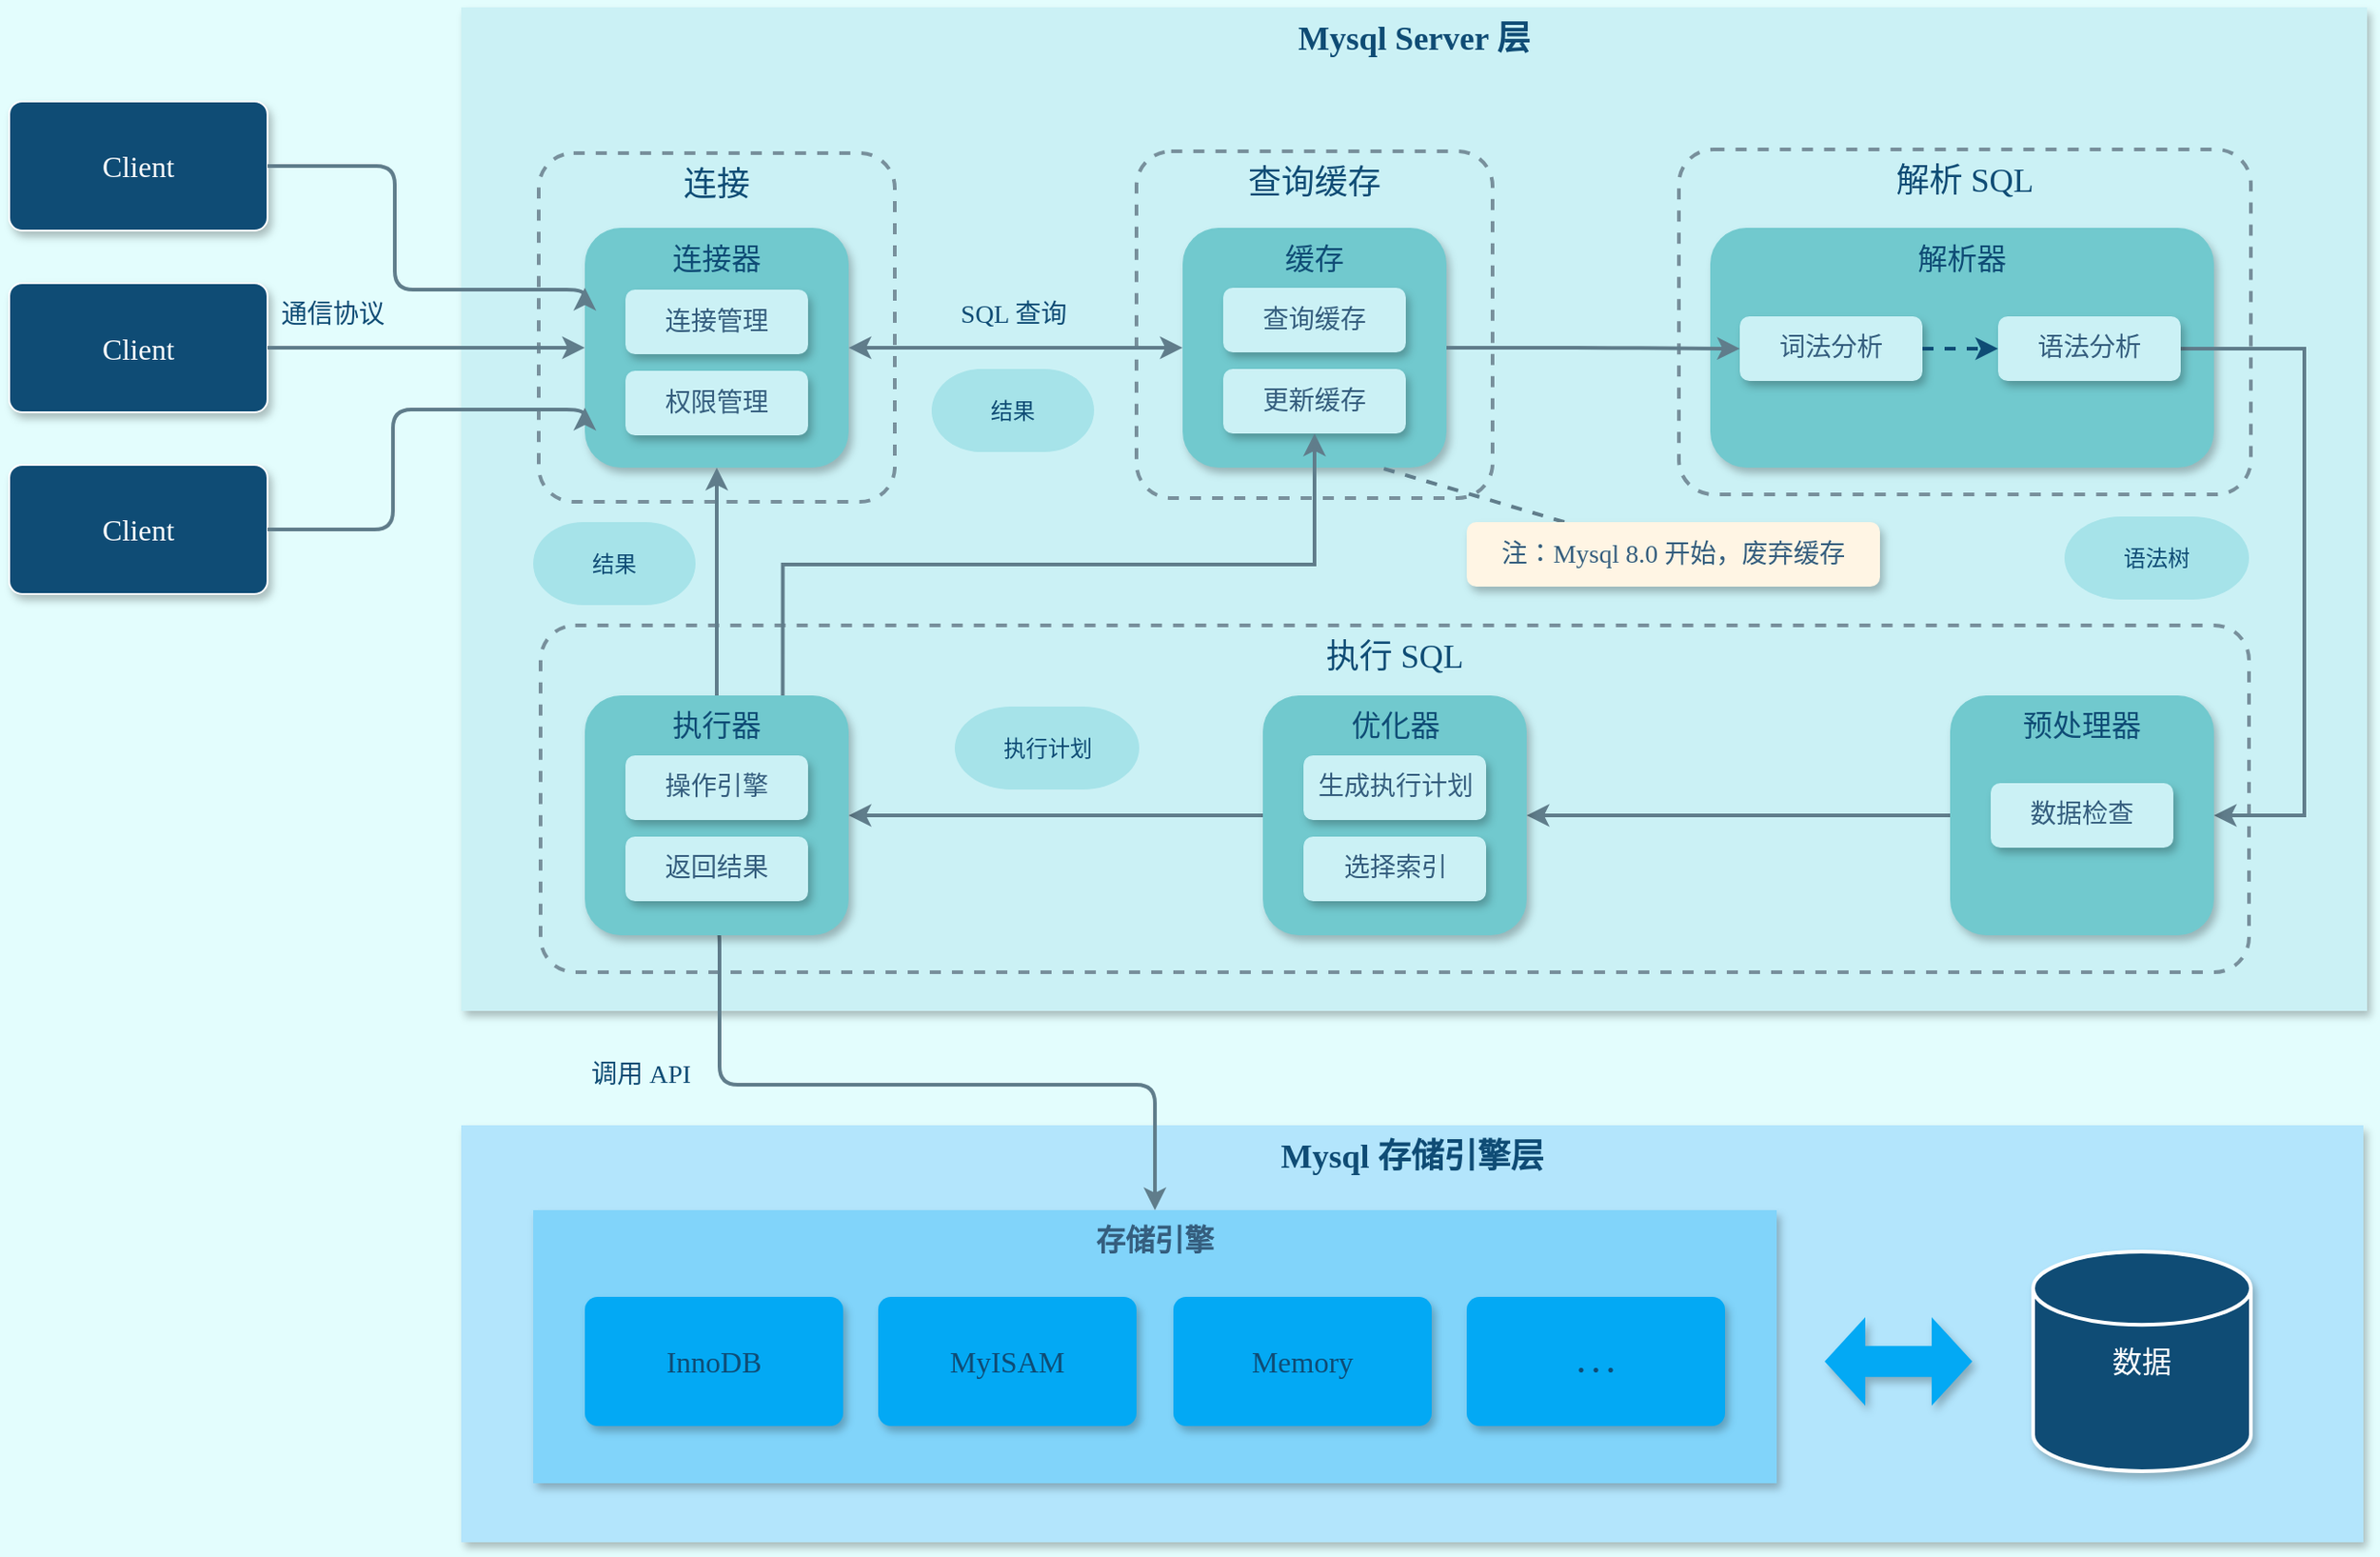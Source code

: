 <mxfile compressed="true" version="22.0.3" type="device" pages="3"><diagram name="工作流" id="lGQGX2cKjVvcrAYxRggV"><mxGraphModel dx="3341" dy="1005" grid="0" gridSize="10" guides="1" tooltips="1" connect="1" arrows="1" fold="1" page="1" pageScale="1" pageWidth="1654" pageHeight="1169" background="#E3FDFD" math="0" shadow="0"><root><mxCell id="OI-mXgSgiCmre32iQbJ7-0"/><mxCell id="OI-mXgSgiCmre32iQbJ7-1" parent="OI-mXgSgiCmre32iQbJ7-0"/><mxCell id="Smc68i6yuR4LmxCVsvPt-26" value="Mysql Server 层" style="rounded=0;arcSize=10;whiteSpace=wrap;html=1;align=center;fontColor=#0F4C75;strokeColor=none;fillColor=#CBF1F5;shadow=1;fontFamily=ZCOOL QingKe HuangYou;fontSize=18;container=0;fontSource=https%3A%2F%2Ffonts.googleapis.com%2Fcss%3Ffamily%3DZCOOL%2BQingKe%2BHuangYou;verticalAlign=top;fontStyle=1" parent="OI-mXgSgiCmre32iQbJ7-1" vertex="1"><mxGeometry x="-1221" y="175" width="1033" height="544" as="geometry"/></mxCell><mxCell id="Smc68i6yuR4LmxCVsvPt-25" value="执行 SQL" style="rounded=1;arcSize=10;whiteSpace=wrap;html=1;align=center;fontColor=#0F4C75;strokeColor=#78909c;fillColor=none;shadow=0;fontFamily=ZCOOL QingKe HuangYou;fontSize=18;container=0;fontSource=https%3A%2F%2Ffonts.googleapis.com%2Fcss%3Ffamily%3DZCOOL%2BQingKe%2BHuangYou;verticalAlign=top;fontStyle=0;dashed=1;strokeWidth=2;" parent="OI-mXgSgiCmre32iQbJ7-1" vertex="1"><mxGeometry x="-1178" y="510" width="926" height="188" as="geometry"/></mxCell><mxCell id="Smc68i6yuR4LmxCVsvPt-50" value="" style="edgeStyle=orthogonalEdgeStyle;rounded=1;orthogonalLoop=1;jettySize=auto;html=1;fontFamily=ZCOOL QingKe HuangYou;fontSource=https%3A%2F%2Ffonts.googleapis.com%2Fcss%3Ffamily%3DZCOOL%2BQingKe%2BHuangYou;strokeColor=#607d8b;strokeWidth=2;exitX=0;exitY=0.5;exitDx=0;exitDy=0;entryX=1;entryY=0.5;entryDx=0;entryDy=0;" parent="OI-mXgSgiCmre32iQbJ7-1" source="TNxEVI8b3fu2aDcsBbEe-9" target="TNxEVI8b3fu2aDcsBbEe-0" edge="1"><mxGeometry relative="1" as="geometry"><mxPoint x="-785" y="589" as="sourcePoint"/><mxPoint x="-1011" y="589.0" as="targetPoint"/></mxGeometry></mxCell><mxCell id="Smc68i6yuR4LmxCVsvPt-35" value="" style="edgeStyle=orthogonalEdgeStyle;rounded=1;orthogonalLoop=1;jettySize=auto;html=1;fontFamily=ZCOOL QingKe HuangYou;fontSource=https%3A%2F%2Ffonts.googleapis.com%2Fcss%3Ffamily%3DZCOOL%2BQingKe%2BHuangYou;strokeColor=#607d8b;strokeWidth=2;exitX=0;exitY=0.5;exitDx=0;exitDy=0;entryX=1;entryY=0.5;entryDx=0;entryDy=0;" parent="OI-mXgSgiCmre32iQbJ7-1" source="TNxEVI8b3fu2aDcsBbEe-12" target="TNxEVI8b3fu2aDcsBbEe-9" edge="1"><mxGeometry relative="1" as="geometry"><mxPoint x="-408.5" y="589" as="sourcePoint"/><mxPoint x="-645" y="589" as="targetPoint"/></mxGeometry></mxCell><mxCell id="Smc68i6yuR4LmxCVsvPt-60" value="Mysql&amp;nbsp;存储引擎层" style="rounded=0;arcSize=10;whiteSpace=wrap;html=1;align=center;fontColor=#0F4C75;strokeColor=none;fillColor=#b3e5fc;shadow=1;fontFamily=ZCOOL QingKe HuangYou;fontSize=18;container=0;fontSource=https%3A%2F%2Ffonts.googleapis.com%2Fcss%3Ffamily%3DZCOOL%2BQingKe%2BHuangYou;verticalAlign=top;fontStyle=1" parent="OI-mXgSgiCmre32iQbJ7-1" vertex="1"><mxGeometry x="-1221" y="781" width="1031" height="226" as="geometry"/></mxCell><mxCell id="Smc68i6yuR4LmxCVsvPt-61" value="数据" style="strokeWidth=2;html=1;shape=mxgraph.flowchart.database;whiteSpace=wrap;strokeColor=#FFFFFF;fillColor=#0F4C75;shadow=1;fontFamily=ZCOOL QingKe HuangYou;fontSource=https%3A%2F%2Ffonts.googleapis.com%2Fcss%3Ffamily%3DZCOOL%2BQingKe%2BHuangYou;fontSize=16;fontColor=#FFFFFF;" parent="OI-mXgSgiCmre32iQbJ7-1" vertex="1"><mxGeometry x="-369" y="849.5" width="118" height="119" as="geometry"/></mxCell><mxCell id="Smc68i6yuR4LmxCVsvPt-66" value="语法树" style="strokeWidth=2;html=1;shape=mxgraph.flowchart.terminator;whiteSpace=wrap;strokeColor=none;fillColor=#A6E3E9;shadow=0;fontFamily=ZCOOL QingKe HuangYou;fontSource=https%3A%2F%2Ffonts.googleapis.com%2Fcss%3Ffamily%3DZCOOL%2BQingKe%2BHuangYou;fontColor=#0F4C75;" parent="OI-mXgSgiCmre32iQbJ7-1" vertex="1"><mxGeometry x="-352" y="451" width="100" height="45" as="geometry"/></mxCell><mxCell id="Smc68i6yuR4LmxCVsvPt-67" value="执行计划" style="strokeWidth=2;html=1;shape=mxgraph.flowchart.terminator;whiteSpace=wrap;strokeColor=none;fillColor=#A6E3E9;shadow=0;fontFamily=ZCOOL QingKe HuangYou;fontSource=https%3A%2F%2Ffonts.googleapis.com%2Fcss%3Ffamily%3DZCOOL%2BQingKe%2BHuangYou;fontColor=#0F4C75;" parent="OI-mXgSgiCmre32iQbJ7-1" vertex="1"><mxGeometry x="-953.5" y="554" width="100" height="45" as="geometry"/></mxCell><mxCell id="Smc68i6yuR4LmxCVsvPt-68" value="Client" style="rounded=1;arcSize=10;whiteSpace=wrap;html=1;align=center;fontColor=#FFFFFF;strokeColor=#FFFFFF;fillColor=#0F4C75;shadow=1;fontFamily=ZCOOL QingKe HuangYou;fontSize=16;container=0;fontSource=https%3A%2F%2Ffonts.googleapis.com%2Fcss%3Ffamily%3DZCOOL%2BQingKe%2BHuangYou;verticalAlign=middle;fontStyle=0" parent="OI-mXgSgiCmre32iQbJ7-1" vertex="1"><mxGeometry x="-1466" y="226" width="140" height="70" as="geometry"/></mxCell><mxCell id="Smc68i6yuR4LmxCVsvPt-69" value="Client" style="rounded=1;arcSize=10;whiteSpace=wrap;html=1;align=center;fontColor=#FFFFFF;strokeColor=#FFFFFF;fillColor=#0F4C75;shadow=1;fontFamily=ZCOOL QingKe HuangYou;fontSize=16;container=0;fontSource=https%3A%2F%2Ffonts.googleapis.com%2Fcss%3Ffamily%3DZCOOL%2BQingKe%2BHuangYou;verticalAlign=middle;fontStyle=0" parent="OI-mXgSgiCmre32iQbJ7-1" vertex="1"><mxGeometry x="-1466" y="324.5" width="140" height="70" as="geometry"/></mxCell><mxCell id="Smc68i6yuR4LmxCVsvPt-70" value="Client" style="rounded=1;arcSize=10;whiteSpace=wrap;html=1;align=center;fontColor=#FFFFFF;strokeColor=#FFFFFF;fillColor=#0F4C75;shadow=1;fontFamily=ZCOOL QingKe HuangYou;fontSize=16;container=0;fontSource=https%3A%2F%2Ffonts.googleapis.com%2Fcss%3Ffamily%3DZCOOL%2BQingKe%2BHuangYou;verticalAlign=middle;fontStyle=0" parent="OI-mXgSgiCmre32iQbJ7-1" vertex="1"><mxGeometry x="-1466" y="423" width="140" height="70" as="geometry"/></mxCell><mxCell id="Smc68i6yuR4LmxCVsvPt-76" value="通信协议" style="text;html=1;align=center;verticalAlign=middle;resizable=0;points=[];autosize=1;strokeColor=none;fillColor=none;fontSize=14;fontFamily=ZCOOL QingKe HuangYou;fontSource=https%3A%2F%2Ffonts.googleapis.com%2Fcss%3Ffamily%3DZCOOL%2BQingKe%2BHuangYou;fontColor=#0F4C75;" parent="OI-mXgSgiCmre32iQbJ7-1" vertex="1"><mxGeometry x="-1322" y="327" width="61" height="29" as="geometry"/></mxCell><mxCell id="Smc68i6yuR4LmxCVsvPt-44" value="查询缓存" style="rounded=1;arcSize=10;whiteSpace=wrap;html=1;align=center;fontColor=#0F4C75;strokeColor=#78909c;fillColor=none;shadow=0;fontFamily=ZCOOL QingKe HuangYou;fontSize=18;container=0;fontSource=https%3A%2F%2Ffonts.googleapis.com%2Fcss%3Ffamily%3DZCOOL%2BQingKe%2BHuangYou;verticalAlign=top;fontStyle=0;dashed=1;strokeWidth=2;" parent="OI-mXgSgiCmre32iQbJ7-1" vertex="1"><mxGeometry x="-855" y="253" width="193" height="188" as="geometry"/></mxCell><mxCell id="Smc68i6yuR4LmxCVsvPt-55" value="连接" style="rounded=1;arcSize=10;whiteSpace=wrap;html=1;align=center;fontColor=#0F4C75;strokeColor=#78909c;fillColor=none;shadow=0;fontFamily=ZCOOL QingKe HuangYou;fontSize=18;container=0;fontSource=https%3A%2F%2Ffonts.googleapis.com%2Fcss%3Ffamily%3DZCOOL%2BQingKe%2BHuangYou;verticalAlign=top;fontStyle=0;dashed=1;strokeWidth=2;" parent="OI-mXgSgiCmre32iQbJ7-1" vertex="1"><mxGeometry x="-1179" y="254" width="193" height="189" as="geometry"/></mxCell><mxCell id="Smc68i6yuR4LmxCVsvPt-45" value="缓存" style="rounded=1;whiteSpace=wrap;html=1;fontFamily=ZCOOL QingKe HuangYou;fontStyle=0;labelBackgroundColor=none;fillColor=#71C9CE;strokeColor=none;fontColor=#0F4C75;shadow=1;fontSource=https%3A%2F%2Ffonts.googleapis.com%2Fcss%3Ffamily%3DZCOOL%2BQingKe%2BHuangYou;container=0;fontSize=16;verticalAlign=top;" parent="OI-mXgSgiCmre32iQbJ7-1" vertex="1"><mxGeometry x="-830" y="294.5" width="143" height="130" as="geometry"/></mxCell><mxCell id="Smc68i6yuR4LmxCVsvPt-47" value="查询缓存" style="rounded=1;whiteSpace=wrap;html=1;strokeColor=none;fillColor=#CBF1F5;fontFamily=ZCOOL QingKe HuangYou;fontSource=https%3A%2F%2Ffonts.googleapis.com%2Fcss%3Ffamily%3DZCOOL%2BQingKe%2BHuangYou;fontStyle=0;container=0;fontColor=#355E7E;shadow=1;fontSize=14;" parent="OI-mXgSgiCmre32iQbJ7-1" vertex="1"><mxGeometry x="-808" y="327" width="99" height="35" as="geometry"/></mxCell><mxCell id="Smc68i6yuR4LmxCVsvPt-48" value="更新缓存" style="rounded=1;whiteSpace=wrap;html=1;strokeColor=none;fillColor=#CBF1F5;fontFamily=ZCOOL QingKe HuangYou;fontSource=https%3A%2F%2Ffonts.googleapis.com%2Fcss%3Ffamily%3DZCOOL%2BQingKe%2BHuangYou;fontStyle=0;container=0;fontColor=#355E7E;shadow=1;fontSize=14;" parent="OI-mXgSgiCmre32iQbJ7-1" vertex="1"><mxGeometry x="-808" y="371" width="99" height="35" as="geometry"/></mxCell><mxCell id="Smc68i6yuR4LmxCVsvPt-52" value="连接器" style="rounded=1;whiteSpace=wrap;html=1;fontFamily=ZCOOL QingKe HuangYou;fontStyle=0;labelBackgroundColor=none;fillColor=#71C9CE;strokeColor=none;fontColor=#0F4C75;shadow=1;fontSource=https%3A%2F%2Ffonts.googleapis.com%2Fcss%3Ffamily%3DZCOOL%2BQingKe%2BHuangYou;container=0;fontSize=16;verticalAlign=top;" parent="OI-mXgSgiCmre32iQbJ7-1" vertex="1"><mxGeometry x="-1154" y="294.5" width="143" height="130" as="geometry"/></mxCell><mxCell id="Smc68i6yuR4LmxCVsvPt-72" style="edgeStyle=orthogonalEdgeStyle;rounded=1;orthogonalLoop=1;jettySize=auto;html=1;entryX=0;entryY=0.25;entryDx=0;entryDy=0;strokeColor=#607d8b;strokeWidth=2;" parent="OI-mXgSgiCmre32iQbJ7-1" source="Smc68i6yuR4LmxCVsvPt-68" target="Smc68i6yuR4LmxCVsvPt-52" edge="1"><mxGeometry relative="1" as="geometry"><Array as="points"><mxPoint x="-1257" y="261"/><mxPoint x="-1257" y="328"/></Array></mxGeometry></mxCell><mxCell id="Smc68i6yuR4LmxCVsvPt-71" style="edgeStyle=orthogonalEdgeStyle;rounded=1;orthogonalLoop=1;jettySize=auto;html=1;entryX=0;entryY=0.5;entryDx=0;entryDy=0;strokeColor=#607d8b;strokeWidth=2;" parent="OI-mXgSgiCmre32iQbJ7-1" source="Smc68i6yuR4LmxCVsvPt-69" target="Smc68i6yuR4LmxCVsvPt-52" edge="1"><mxGeometry relative="1" as="geometry"/></mxCell><mxCell id="Smc68i6yuR4LmxCVsvPt-73" style="edgeStyle=orthogonalEdgeStyle;rounded=1;orthogonalLoop=1;jettySize=auto;html=1;entryX=0;entryY=0.75;entryDx=0;entryDy=0;strokeColor=#607d8b;strokeWidth=2;" parent="OI-mXgSgiCmre32iQbJ7-1" source="Smc68i6yuR4LmxCVsvPt-70" target="Smc68i6yuR4LmxCVsvPt-52" edge="1"><mxGeometry relative="1" as="geometry"><Array as="points"><mxPoint x="-1258" y="458"/><mxPoint x="-1258" y="393"/></Array></mxGeometry></mxCell><mxCell id="Smc68i6yuR4LmxCVsvPt-56" style="edgeStyle=orthogonalEdgeStyle;rounded=1;orthogonalLoop=1;jettySize=auto;html=1;entryX=0;entryY=0.5;entryDx=0;entryDy=0;fontFamily=ZCOOL QingKe HuangYou;fontSource=https%3A%2F%2Ffonts.googleapis.com%2Fcss%3Ffamily%3DZCOOL%2BQingKe%2BHuangYou;strokeColor=#607d8b;startArrow=classic;startFill=1;strokeWidth=2;" parent="OI-mXgSgiCmre32iQbJ7-1" source="Smc68i6yuR4LmxCVsvPt-52" target="Smc68i6yuR4LmxCVsvPt-45" edge="1"><mxGeometry relative="1" as="geometry"/></mxCell><mxCell id="Smc68i6yuR4LmxCVsvPt-53" value="连接管理" style="rounded=1;whiteSpace=wrap;html=1;strokeColor=none;fillColor=#CBF1F5;fontFamily=ZCOOL QingKe HuangYou;fontSource=https%3A%2F%2Ffonts.googleapis.com%2Fcss%3Ffamily%3DZCOOL%2BQingKe%2BHuangYou;fontStyle=0;container=0;fontColor=#355E7E;shadow=1;fontSize=14;" parent="OI-mXgSgiCmre32iQbJ7-1" vertex="1"><mxGeometry x="-1132" y="328" width="99" height="35" as="geometry"/></mxCell><mxCell id="Smc68i6yuR4LmxCVsvPt-54" value="权限管理" style="rounded=1;whiteSpace=wrap;html=1;strokeColor=none;fillColor=#CBF1F5;fontFamily=ZCOOL QingKe HuangYou;fontSource=https%3A%2F%2Ffonts.googleapis.com%2Fcss%3Ffamily%3DZCOOL%2BQingKe%2BHuangYou;fontStyle=0;container=0;fontColor=#355E7E;shadow=1;fontSize=14;" parent="OI-mXgSgiCmre32iQbJ7-1" vertex="1"><mxGeometry x="-1132" y="372" width="99" height="35" as="geometry"/></mxCell><mxCell id="Smc68i6yuR4LmxCVsvPt-40" value="解析 SQL" style="rounded=1;arcSize=10;whiteSpace=wrap;html=1;align=center;fontColor=#0F4C75;strokeColor=#78909c;fillColor=none;shadow=0;fontFamily=ZCOOL QingKe HuangYou;fontSize=18;container=0;fontSource=https%3A%2F%2Ffonts.googleapis.com%2Fcss%3Ffamily%3DZCOOL%2BQingKe%2BHuangYou;verticalAlign=top;fontStyle=0;dashed=1;strokeWidth=2;" parent="OI-mXgSgiCmre32iQbJ7-1" vertex="1"><mxGeometry x="-561" y="252" width="310" height="187" as="geometry"/></mxCell><mxCell id="Smc68i6yuR4LmxCVsvPt-57" value="解析器" style="rounded=1;whiteSpace=wrap;html=1;fontFamily=ZCOOL QingKe HuangYou;fontStyle=0;labelBackgroundColor=none;fillColor=#71C9CE;strokeColor=none;fontColor=#0F4C75;shadow=1;fontSource=https%3A%2F%2Ffonts.googleapis.com%2Fcss%3Ffamily%3DZCOOL%2BQingKe%2BHuangYou;container=0;fontSize=16;verticalAlign=top;" parent="OI-mXgSgiCmre32iQbJ7-1" vertex="1"><mxGeometry x="-544" y="294.5" width="273" height="130" as="geometry"/></mxCell><mxCell id="Smc68i6yuR4LmxCVsvPt-23" value="词法分析" style="rounded=1;whiteSpace=wrap;html=1;strokeColor=none;fillColor=#CBF1F5;fontFamily=ZCOOL QingKe HuangYou;fontSource=https%3A%2F%2Ffonts.googleapis.com%2Fcss%3Ffamily%3DZCOOL%2BQingKe%2BHuangYou;fontStyle=0;container=0;fontColor=#355E7E;shadow=1;fontSize=14;" parent="OI-mXgSgiCmre32iQbJ7-1" vertex="1"><mxGeometry x="-528" y="342.5" width="99" height="35" as="geometry"/></mxCell><mxCell id="TNxEVI8b3fu2aDcsBbEe-24" style="edgeStyle=orthogonalEdgeStyle;rounded=0;orthogonalLoop=1;jettySize=auto;html=1;entryX=1;entryY=0.5;entryDx=0;entryDy=0;exitX=1;exitY=0.5;exitDx=0;exitDy=0;strokeWidth=2;strokeColor=#607d8b;" parent="OI-mXgSgiCmre32iQbJ7-1" source="Smc68i6yuR4LmxCVsvPt-24" target="TNxEVI8b3fu2aDcsBbEe-12" edge="1"><mxGeometry relative="1" as="geometry"><Array as="points"><mxPoint x="-222" y="360"/><mxPoint x="-222" y="613"/></Array></mxGeometry></mxCell><mxCell id="Smc68i6yuR4LmxCVsvPt-24" value="语法分析" style="rounded=1;whiteSpace=wrap;html=1;strokeColor=none;fillColor=#CBF1F5;fontFamily=ZCOOL QingKe HuangYou;fontSource=https%3A%2F%2Ffonts.googleapis.com%2Fcss%3Ffamily%3DZCOOL%2BQingKe%2BHuangYou;fontStyle=0;container=0;fontColor=#355E7E;shadow=1;fontSize=14;" parent="OI-mXgSgiCmre32iQbJ7-1" vertex="1"><mxGeometry x="-388" y="342.5" width="99" height="35" as="geometry"/></mxCell><mxCell id="Smc68i6yuR4LmxCVsvPt-41" value="" style="edgeStyle=orthogonalEdgeStyle;rounded=0;orthogonalLoop=1;jettySize=auto;html=1;fontFamily=ZCOOL QingKe HuangYou;fontSource=https%3A%2F%2Ffonts.googleapis.com%2Fcss%3Ffamily%3DZCOOL%2BQingKe%2BHuangYou;strokeColor=#0F4C75;dashed=1;strokeWidth=2;" parent="OI-mXgSgiCmre32iQbJ7-1" source="Smc68i6yuR4LmxCVsvPt-23" target="Smc68i6yuR4LmxCVsvPt-24" edge="1"><mxGeometry relative="1" as="geometry"/></mxCell><mxCell id="Smc68i6yuR4LmxCVsvPt-58" style="edgeStyle=orthogonalEdgeStyle;rounded=1;orthogonalLoop=1;jettySize=auto;html=1;exitX=1;exitY=0.5;exitDx=0;exitDy=0;entryX=0;entryY=0.5;entryDx=0;entryDy=0;fontFamily=ZCOOL QingKe HuangYou;fontSource=https%3A%2F%2Ffonts.googleapis.com%2Fcss%3Ffamily%3DZCOOL%2BQingKe%2BHuangYou;strokeColor=#607d8b;strokeWidth=2;" parent="OI-mXgSgiCmre32iQbJ7-1" source="Smc68i6yuR4LmxCVsvPt-45" target="Smc68i6yuR4LmxCVsvPt-23" edge="1"><mxGeometry relative="1" as="geometry"/></mxCell><mxCell id="Smc68i6yuR4LmxCVsvPt-83" value="SQL 查询" style="text;html=1;align=center;verticalAlign=middle;resizable=0;points=[];autosize=1;strokeColor=none;fillColor=none;fontSize=14;fontFamily=ZCOOL QingKe HuangYou;fontSource=https%3A%2F%2Ffonts.googleapis.com%2Fcss%3Ffamily%3DZCOOL%2BQingKe%2BHuangYou;fontColor=#0F4C75;" parent="OI-mXgSgiCmre32iQbJ7-1" vertex="1"><mxGeometry x="-953.5" y="327" width="63" height="29" as="geometry"/></mxCell><mxCell id="i1pj8KqQ-jxki9y-NVVd-9" value="存储引擎" style="whiteSpace=wrap;html=1;fillColor=#81d4fa;fontFamily=ZCOOL QingKe HuangYou;fontSource=https%3A%2F%2Ffonts.googleapis.com%2Fcss%3Ffamily%3DZCOOL%2BQingKe%2BHuangYou;fontSize=16;fontStyle=1;verticalAlign=top;fontColor=#355E7E;strokeColor=none;shadow=1;" parent="OI-mXgSgiCmre32iQbJ7-1" vertex="1"><mxGeometry x="-1182" y="827" width="674" height="148" as="geometry"/></mxCell><mxCell id="Smc68i6yuR4LmxCVsvPt-62" value="InnoDB" style="rounded=1;arcSize=10;whiteSpace=wrap;html=1;align=center;fontColor=#0F4C75;strokeColor=none;fillColor=#03A9F4;shadow=1;fontFamily=ZCOOL QingKe HuangYou;fontSize=16;container=0;fontSource=https%3A%2F%2Ffonts.googleapis.com%2Fcss%3Ffamily%3DZCOOL%2BQingKe%2BHuangYou;verticalAlign=middle;fontStyle=0" parent="OI-mXgSgiCmre32iQbJ7-1" vertex="1"><mxGeometry x="-1154" y="874" width="140" height="70" as="geometry"/></mxCell><mxCell id="Smc68i6yuR4LmxCVsvPt-63" value="MyISAM" style="rounded=1;arcSize=10;whiteSpace=wrap;html=1;align=center;fontColor=#0F4C75;strokeColor=none;fillColor=#03A9F4;shadow=1;fontFamily=ZCOOL QingKe HuangYou;fontSize=16;container=0;fontSource=https%3A%2F%2Ffonts.googleapis.com%2Fcss%3Ffamily%3DZCOOL%2BQingKe%2BHuangYou;verticalAlign=middle;fontStyle=0" parent="OI-mXgSgiCmre32iQbJ7-1" vertex="1"><mxGeometry x="-995" y="874" width="140" height="70" as="geometry"/></mxCell><mxCell id="Smc68i6yuR4LmxCVsvPt-64" value="Memory" style="rounded=1;arcSize=10;whiteSpace=wrap;html=1;align=center;fontColor=#0F4C75;strokeColor=none;fillColor=#03A9F4;shadow=1;fontFamily=ZCOOL QingKe HuangYou;fontSize=16;container=0;fontSource=https%3A%2F%2Ffonts.googleapis.com%2Fcss%3Ffamily%3DZCOOL%2BQingKe%2BHuangYou;verticalAlign=middle;fontStyle=0" parent="OI-mXgSgiCmre32iQbJ7-1" vertex="1"><mxGeometry x="-835" y="874" width="140" height="70" as="geometry"/></mxCell><mxCell id="Smc68i6yuR4LmxCVsvPt-65" value=". . ." style="rounded=1;arcSize=10;whiteSpace=wrap;html=1;align=center;fontColor=#0F4C75;strokeColor=none;fillColor=#03A9F4;shadow=1;fontFamily=ZCOOL QingKe HuangYou;fontSize=16;container=0;fontSource=https%3A%2F%2Ffonts.googleapis.com%2Fcss%3Ffamily%3DZCOOL%2BQingKe%2BHuangYou;verticalAlign=middle;fontStyle=1" parent="OI-mXgSgiCmre32iQbJ7-1" vertex="1"><mxGeometry x="-676" y="874" width="140" height="70" as="geometry"/></mxCell><mxCell id="i1pj8KqQ-jxki9y-NVVd-13" value="" style="html=1;shadow=1;dashed=0;align=center;verticalAlign=middle;shape=mxgraph.arrows2.twoWayArrow;dy=0.65;dx=22;fontFamily=ZCOOL QingKe HuangYou;fontSource=https%3A%2F%2Ffonts.googleapis.com%2Fcss%3Ffamily%3DZCOOL%2BQingKe%2BHuangYou;fontSize=11;fontColor=default;fillColor=#03a9f4;gradientColor=none;aspect=fixed;strokeColor=none;" parent="OI-mXgSgiCmre32iQbJ7-1" vertex="1"><mxGeometry x="-482" y="885" width="80" height="48" as="geometry"/></mxCell><mxCell id="GfseY-kl2PI2ebnZwAER-0" style="edgeStyle=orthogonalEdgeStyle;shape=connector;rounded=1;orthogonalLoop=1;jettySize=auto;html=1;labelBackgroundColor=default;strokeColor=#607d8b;strokeWidth=2;align=center;verticalAlign=middle;fontFamily=ZCOOL QingKe HuangYou;fontSource=https%3A%2F%2Ffonts.googleapis.com%2Fcss%3Ffamily%3DZCOOL%2BQingKe%2BHuangYou;fontSize=11;fontColor=default;endArrow=classic;exitX=0.5;exitY=1;exitDx=0;exitDy=0;" parent="OI-mXgSgiCmre32iQbJ7-1" source="TNxEVI8b3fu2aDcsBbEe-0" target="i1pj8KqQ-jxki9y-NVVd-9" edge="1"><mxGeometry relative="1" as="geometry"><Array as="points"><mxPoint x="-1082" y="677"/><mxPoint x="-1081" y="677"/><mxPoint x="-1081" y="759"/><mxPoint x="-845" y="759"/></Array><mxPoint x="-1081" y="624.0" as="sourcePoint"/></mxGeometry></mxCell><mxCell id="GfseY-kl2PI2ebnZwAER-1" value="调用 API" style="text;html=1;align=center;verticalAlign=middle;resizable=0;points=[];autosize=1;strokeColor=none;fillColor=none;fontSize=14;fontFamily=ZCOOL QingKe HuangYou;fontSource=https%3A%2F%2Ffonts.googleapis.com%2Fcss%3Ffamily%3DZCOOL%2BQingKe%2BHuangYou;fontColor=#0F4C75;" parent="OI-mXgSgiCmre32iQbJ7-1" vertex="1"><mxGeometry x="-1154" y="739" width="60" height="29" as="geometry"/></mxCell><mxCell id="TNxEVI8b3fu2aDcsBbEe-3" value="" style="group" parent="OI-mXgSgiCmre32iQbJ7-1" vertex="1" connectable="0"><mxGeometry x="-1154" y="548" width="143" height="130" as="geometry"/></mxCell><mxCell id="TNxEVI8b3fu2aDcsBbEe-0" value="执行器" style="rounded=1;whiteSpace=wrap;html=1;fontFamily=ZCOOL QingKe HuangYou;fontStyle=0;labelBackgroundColor=none;fillColor=#71C9CE;strokeColor=none;fontColor=#0F4C75;shadow=1;fontSource=https%3A%2F%2Ffonts.googleapis.com%2Fcss%3Ffamily%3DZCOOL%2BQingKe%2BHuangYou;container=0;fontSize=16;verticalAlign=top;" parent="TNxEVI8b3fu2aDcsBbEe-3" vertex="1"><mxGeometry width="143" height="130" as="geometry"/></mxCell><mxCell id="TNxEVI8b3fu2aDcsBbEe-1" value="操作引擎" style="rounded=1;whiteSpace=wrap;html=1;strokeColor=none;fillColor=#CBF1F5;fontFamily=ZCOOL QingKe HuangYou;fontSource=https%3A%2F%2Ffonts.googleapis.com%2Fcss%3Ffamily%3DZCOOL%2BQingKe%2BHuangYou;fontStyle=0;container=0;fontColor=#355E7E;shadow=1;fontSize=14;" parent="TNxEVI8b3fu2aDcsBbEe-3" vertex="1"><mxGeometry x="22" y="32.5" width="99" height="35" as="geometry"/></mxCell><mxCell id="TNxEVI8b3fu2aDcsBbEe-2" value="返回结果" style="rounded=1;whiteSpace=wrap;html=1;strokeColor=none;fillColor=#CBF1F5;fontFamily=ZCOOL QingKe HuangYou;fontSource=https%3A%2F%2Ffonts.googleapis.com%2Fcss%3Ffamily%3DZCOOL%2BQingKe%2BHuangYou;fontStyle=0;container=0;fontColor=#355E7E;shadow=1;fontSize=14;" parent="TNxEVI8b3fu2aDcsBbEe-3" vertex="1"><mxGeometry x="22" y="76.5" width="99" height="35" as="geometry"/></mxCell><mxCell id="TNxEVI8b3fu2aDcsBbEe-9" value="优化器" style="rounded=1;whiteSpace=wrap;html=1;fontFamily=ZCOOL QingKe HuangYou;fontStyle=0;labelBackgroundColor=none;fillColor=#71C9CE;strokeColor=none;fontColor=#0F4C75;shadow=1;fontSource=https%3A%2F%2Ffonts.googleapis.com%2Fcss%3Ffamily%3DZCOOL%2BQingKe%2BHuangYou;container=0;fontSize=16;verticalAlign=top;" parent="OI-mXgSgiCmre32iQbJ7-1" vertex="1"><mxGeometry x="-786.5" y="548" width="143" height="130" as="geometry"/></mxCell><mxCell id="TNxEVI8b3fu2aDcsBbEe-10" value="生成执行计划" style="rounded=1;whiteSpace=wrap;html=1;strokeColor=none;fillColor=#CBF1F5;fontFamily=ZCOOL QingKe HuangYou;fontSource=https%3A%2F%2Ffonts.googleapis.com%2Fcss%3Ffamily%3DZCOOL%2BQingKe%2BHuangYou;fontStyle=0;container=0;fontColor=#355E7E;shadow=1;fontSize=14;" parent="OI-mXgSgiCmre32iQbJ7-1" vertex="1"><mxGeometry x="-764.5" y="580.5" width="99" height="35" as="geometry"/></mxCell><mxCell id="TNxEVI8b3fu2aDcsBbEe-11" value="选择索引" style="rounded=1;whiteSpace=wrap;html=1;strokeColor=none;fillColor=#CBF1F5;fontFamily=ZCOOL QingKe HuangYou;fontSource=https%3A%2F%2Ffonts.googleapis.com%2Fcss%3Ffamily%3DZCOOL%2BQingKe%2BHuangYou;fontStyle=0;container=0;fontColor=#355E7E;shadow=1;fontSize=14;" parent="OI-mXgSgiCmre32iQbJ7-1" vertex="1"><mxGeometry x="-764.5" y="624.5" width="99" height="35" as="geometry"/></mxCell><mxCell id="TNxEVI8b3fu2aDcsBbEe-12" value="预处理器" style="rounded=1;whiteSpace=wrap;html=1;fontFamily=ZCOOL QingKe HuangYou;fontStyle=0;labelBackgroundColor=none;fillColor=#71C9CE;strokeColor=none;fontColor=#0F4C75;shadow=1;fontSource=https%3A%2F%2Ffonts.googleapis.com%2Fcss%3Ffamily%3DZCOOL%2BQingKe%2BHuangYou;container=0;fontSize=16;verticalAlign=top;" parent="OI-mXgSgiCmre32iQbJ7-1" vertex="1"><mxGeometry x="-414" y="548" width="143" height="130" as="geometry"/></mxCell><mxCell id="TNxEVI8b3fu2aDcsBbEe-14" value="数据检查" style="rounded=1;whiteSpace=wrap;html=1;strokeColor=none;fillColor=#CBF1F5;fontFamily=ZCOOL QingKe HuangYou;fontSource=https%3A%2F%2Ffonts.googleapis.com%2Fcss%3Ffamily%3DZCOOL%2BQingKe%2BHuangYou;fontStyle=0;container=0;fontColor=#355E7E;shadow=1;fontSize=14;" parent="OI-mXgSgiCmre32iQbJ7-1" vertex="1"><mxGeometry x="-392" y="595.5" width="99" height="35" as="geometry"/></mxCell><mxCell id="TNxEVI8b3fu2aDcsBbEe-15" style="edgeStyle=orthogonalEdgeStyle;rounded=0;orthogonalLoop=1;jettySize=auto;html=1;exitX=0.5;exitY=0;exitDx=0;exitDy=0;entryX=0.5;entryY=1;entryDx=0;entryDy=0;strokeWidth=2;strokeColor=#607d8b;" parent="OI-mXgSgiCmre32iQbJ7-1" source="TNxEVI8b3fu2aDcsBbEe-0" target="Smc68i6yuR4LmxCVsvPt-52" edge="1"><mxGeometry relative="1" as="geometry"/></mxCell><mxCell id="TNxEVI8b3fu2aDcsBbEe-16" style="edgeStyle=orthogonalEdgeStyle;rounded=0;orthogonalLoop=1;jettySize=auto;html=1;entryX=0.5;entryY=1;entryDx=0;entryDy=0;exitX=0.75;exitY=0;exitDx=0;exitDy=0;strokeWidth=2;strokeColor=#607d8b;" parent="OI-mXgSgiCmre32iQbJ7-1" source="TNxEVI8b3fu2aDcsBbEe-0" target="Smc68i6yuR4LmxCVsvPt-48" edge="1"><mxGeometry relative="1" as="geometry"/></mxCell><mxCell id="TNxEVI8b3fu2aDcsBbEe-17" value="结果" style="strokeWidth=2;html=1;shape=mxgraph.flowchart.terminator;whiteSpace=wrap;strokeColor=none;fillColor=#A6E3E9;shadow=0;fontFamily=ZCOOL QingKe HuangYou;fontSource=https%3A%2F%2Ffonts.googleapis.com%2Fcss%3Ffamily%3DZCOOL%2BQingKe%2BHuangYou;fontColor=#0F4C75;" parent="OI-mXgSgiCmre32iQbJ7-1" vertex="1"><mxGeometry x="-1182" y="454" width="88" height="45" as="geometry"/></mxCell><mxCell id="TNxEVI8b3fu2aDcsBbEe-18" value="结果" style="strokeWidth=2;html=1;shape=mxgraph.flowchart.terminator;whiteSpace=wrap;strokeColor=none;fillColor=#A6E3E9;shadow=0;fontFamily=ZCOOL QingKe HuangYou;fontSource=https%3A%2F%2Ffonts.googleapis.com%2Fcss%3Ffamily%3DZCOOL%2BQingKe%2BHuangYou;fontColor=#0F4C75;" parent="OI-mXgSgiCmre32iQbJ7-1" vertex="1"><mxGeometry x="-966" y="371" width="88" height="45" as="geometry"/></mxCell><mxCell id="TNxEVI8b3fu2aDcsBbEe-23" style="rounded=1;orthogonalLoop=1;jettySize=auto;html=1;entryX=0.75;entryY=1;entryDx=0;entryDy=0;strokeColor=#607D8B;strokeWidth=2;endArrow=none;endFill=0;dashed=1;" parent="OI-mXgSgiCmre32iQbJ7-1" source="TNxEVI8b3fu2aDcsBbEe-21" target="Smc68i6yuR4LmxCVsvPt-45" edge="1"><mxGeometry relative="1" as="geometry"/></mxCell><mxCell id="TNxEVI8b3fu2aDcsBbEe-21" value="注：Mysql 8.0 开始，废弃缓存" style="rounded=1;whiteSpace=wrap;html=1;strokeColor=none;fillColor=#FFF5E4;fontFamily=ZCOOL QingKe HuangYou;fontSource=https%3A%2F%2Ffonts.googleapis.com%2Fcss%3Ffamily%3DZCOOL%2BQingKe%2BHuangYou;fontStyle=0;container=0;fontColor=#355E7E;shadow=1;fontSize=14;" parent="OI-mXgSgiCmre32iQbJ7-1" vertex="1"><mxGeometry x="-676" y="454" width="224" height="35" as="geometry"/></mxCell></root></mxGraphModel></diagram><diagram name="redo log" id="nWROzRrzerrJx-gjweg9"><mxGraphModel dx="1434" dy="854" grid="0" gridSize="10" guides="1" tooltips="1" connect="1" arrows="1" fold="1" page="1" pageScale="1" pageWidth="1169" pageHeight="827" background="#E3FDFD" math="0" shadow="0"><root><mxCell id="CEtS771GX4MlsG5HBMfk-0"/><mxCell id="CEtS771GX4MlsG5HBMfk-1" parent="CEtS771GX4MlsG5HBMfk-0"/><mxCell id="anr3Z_5l_XbzDgspYQOz-1" value="" style="group" parent="CEtS771GX4MlsG5HBMfk-1" vertex="1" connectable="0"><mxGeometry x="367" y="264" width="434.5" height="300" as="geometry"/></mxCell><mxCell id="sA_LI_y-i3-7yf4ZT-Cp-3" value="write pos" style="text;html=1;align=center;verticalAlign=middle;resizable=0;points=[];autosize=1;strokeColor=none;fillColor=none;fontSize=16;fontFamily=ZCOOL QingKe HuangYou;fontSource=https%3A%2F%2Ffonts.googleapis.com%2Fcss%3Ffamily%3DZCOOL%2BQingKe%2BHuangYou;fontColor=#355E7E;fontStyle=1" parent="anr3Z_5l_XbzDgspYQOz-1" vertex="1"><mxGeometry x="358" y="134.5" width="70" height="31" as="geometry"/></mxCell><mxCell id="sA_LI_y-i3-7yf4ZT-Cp-4" value="check point" style="text;html=1;align=center;verticalAlign=middle;resizable=0;points=[];autosize=1;strokeColor=none;fillColor=none;fontSize=16;fontFamily=ZCOOL QingKe HuangYou;fontSource=https%3A%2F%2Ffonts.googleapis.com%2Fcss%3Ffamily%3DZCOOL%2BQingKe%2BHuangYou;fontColor=#355E7E;fontStyle=1" parent="anr3Z_5l_XbzDgspYQOz-1" vertex="1"><mxGeometry x="351.5" y="209" width="83" height="31" as="geometry"/></mxCell><mxCell id="U6FBFIgyKOEloPA4nnmx-0" value="" style="group;fontFamily=ZCOOL QingKe HuangYou;fontSource=https%3A%2F%2Ffonts.googleapis.com%2Fcss%3Ffamily%3DZCOOL%2BQingKe%2BHuangYou;fontColor=#355E7E;strokeColor=#355E7E;container=0;" parent="anr3Z_5l_XbzDgspYQOz-1" vertex="1" connectable="0"><mxGeometry width="300" height="300" as="geometry"/></mxCell><mxCell id="U6FBFIgyKOEloPA4nnmx-2" style="rounded=0;orthogonalLoop=1;jettySize=auto;html=1;entryX=1;entryY=0;entryDx=0;entryDy=0;fontFamily=ZCOOL QingKe HuangYou;fontSource=https%3A%2F%2Ffonts.googleapis.com%2Fcss%3Ffamily%3DZCOOL%2BQingKe%2BHuangYou;fontColor=#355E7E;strokeColor=#355E7E;dashed=1;" parent="anr3Z_5l_XbzDgspYQOz-1" source="sA_LI_y-i3-7yf4ZT-Cp-3" target="sA_LI_y-i3-7yf4ZT-Cp-1" edge="1"><mxGeometry relative="1" as="geometry"/></mxCell><mxCell id="sA_LI_y-i3-7yf4ZT-Cp-0" value="" style="group;fontFamily=ZCOOL QingKe HuangYou;fontSource=https%3A%2F%2Ffonts.googleapis.com%2Fcss%3Ffamily%3DZCOOL%2BQingKe%2BHuangYou;fontColor=#355E7E;strokeColor=#355E7E;container=0;" parent="anr3Z_5l_XbzDgspYQOz-1" vertex="1" connectable="0"><mxGeometry width="300" height="300" as="geometry"/></mxCell><mxCell id="U6FBFIgyKOEloPA4nnmx-3" style="rounded=0;orthogonalLoop=1;jettySize=auto;html=1;entryX=1;entryY=1;entryDx=0;entryDy=0;fontFamily=ZCOOL QingKe HuangYou;fontSource=https%3A%2F%2Ffonts.googleapis.com%2Fcss%3Ffamily%3DZCOOL%2BQingKe%2BHuangYou;fontColor=#355E7E;strokeColor=#355E7E;dashed=1;" parent="anr3Z_5l_XbzDgspYQOz-1" source="sA_LI_y-i3-7yf4ZT-Cp-4" target="sA_LI_y-i3-7yf4ZT-Cp-1" edge="1"><mxGeometry relative="1" as="geometry"/></mxCell><mxCell id="_WF7LcL1h_xr9Umq8wCm-13" value="file3" style="whiteSpace=wrap;html=1;aspect=fixed;fillColor=#00ADB5;fontFamily=ZCOOL QingKe HuangYou;fontSource=https%3A%2F%2Ffonts.googleapis.com%2Fcss%3Ffamily%3DZCOOL%2BQingKe%2BHuangYou;fontSize=16;verticalAlign=top;fontStyle=1;fontColor=#355E7E;strokeColor=#355E7E;" parent="anr3Z_5l_XbzDgspYQOz-1" vertex="1"><mxGeometry width="150" height="150" as="geometry"/></mxCell><mxCell id="_WF7LcL1h_xr9Umq8wCm-19" value="file2" style="whiteSpace=wrap;html=1;aspect=fixed;fillColor=#71C9CE;fontFamily=ZCOOL QingKe HuangYou;fontSource=https%3A%2F%2Ffonts.googleapis.com%2Fcss%3Ffamily%3DZCOOL%2BQingKe%2BHuangYou;fontSize=16;fontStyle=1;verticalAlign=bottom;fontColor=#355E7E;strokeColor=#355E7E;" parent="anr3Z_5l_XbzDgspYQOz-1" vertex="1"><mxGeometry y="150" width="150" height="150" as="geometry"/></mxCell><mxCell id="_WF7LcL1h_xr9Umq8wCm-20" value="file0" style="whiteSpace=wrap;html=1;aspect=fixed;fillColor=#CBF1F5;fontFamily=ZCOOL QingKe HuangYou;fontSource=https%3A%2F%2Ffonts.googleapis.com%2Fcss%3Ffamily%3DZCOOL%2BQingKe%2BHuangYou;fontSize=16;verticalAlign=top;fontStyle=1;fontColor=#355E7E;strokeColor=#355E7E;" parent="anr3Z_5l_XbzDgspYQOz-1" vertex="1"><mxGeometry x="150" width="150" height="150" as="geometry"/></mxCell><mxCell id="_WF7LcL1h_xr9Umq8wCm-21" value="file1" style="whiteSpace=wrap;html=1;aspect=fixed;fillColor=#A6E3E9;fontFamily=ZCOOL QingKe HuangYou;fontSource=https%3A%2F%2Ffonts.googleapis.com%2Fcss%3Ffamily%3DZCOOL%2BQingKe%2BHuangYou;fontSize=16;fontStyle=1;verticalAlign=bottom;fontColor=#355E7E;strokeColor=#355E7E;" parent="anr3Z_5l_XbzDgspYQOz-1" vertex="1"><mxGeometry x="150" y="150" width="150" height="150" as="geometry"/></mxCell><mxCell id="_WF7LcL1h_xr9Umq8wCm-22" value="" style="whiteSpace=wrap;html=1;aspect=fixed;fillColor=#E3FDFD;fontFamily=ZCOOL QingKe HuangYou;fontSource=https%3A%2F%2Ffonts.googleapis.com%2Fcss%3Ffamily%3DZCOOL%2BQingKe%2BHuangYou;fontSize=16;fontStyle=1;strokeColor=#355E7E;fontColor=#355E7E;" parent="anr3Z_5l_XbzDgspYQOz-1" vertex="1"><mxGeometry x="75" y="75" width="150" height="150" as="geometry"/></mxCell><mxCell id="sA_LI_y-i3-7yf4ZT-Cp-1" value="" style="whiteSpace=wrap;html=1;aspect=fixed;strokeColor=#355E7E;fillColor=#BBE1FA;fontFamily=ZCOOL QingKe HuangYou;fontSource=https%3A%2F%2Ffonts.googleapis.com%2Fcss%3Ffamily%3DZCOOL%2BQingKe%2BHuangYou;fontColor=#355E7E;" parent="anr3Z_5l_XbzDgspYQOz-1" vertex="1"><mxGeometry x="225" y="150" width="75" height="75" as="geometry"/></mxCell></root></mxGraphModel></diagram><diagram name="tablespace" id="PQipI9gcMK5-HyVfrbBD"><mxGraphModel dx="1434" dy="854" grid="0" gridSize="10" guides="1" tooltips="1" connect="1" arrows="1" fold="1" page="1" pageScale="1" pageWidth="1169" pageHeight="827" background="#E3FDFD" math="0" shadow="0"><root><mxCell id="njDVX_2bmhx0TnA6SH3j-0"/><mxCell id="njDVX_2bmhx0TnA6SH3j-1" parent="njDVX_2bmhx0TnA6SH3j-0"/><mxCell id="9_EBsaDn7Osn-UYr6nUu-16" style="rounded=0;orthogonalLoop=1;jettySize=auto;html=1;entryX=1;entryY=0.5;entryDx=0;entryDy=0;fontFamily=ZCOOL QingKe HuangYou;fontSource=https%3A%2F%2Ffonts.googleapis.com%2Fcss%3Ffamily%3DZCOOL%2BQingKe%2BHuangYou;fontSize=14;fontColor=#355E7E;exitX=0;exitY=0.5;exitDx=0;exitDy=0;strokeColor=#355E7E;endArrow=none;endFill=0;dashed=1;" edge="1" parent="njDVX_2bmhx0TnA6SH3j-1" source="9_EBsaDn7Osn-UYr6nUu-7" target="njDVX_2bmhx0TnA6SH3j-11"><mxGeometry relative="1" as="geometry"/></mxCell><mxCell id="njDVX_2bmhx0TnA6SH3j-12" value="Page" style="whiteSpace=wrap;html=1;fillColor=#A6E3E9;fontFamily=ZCOOL QingKe HuangYou;fontSource=https%3A%2F%2Ffonts.googleapis.com%2Fcss%3Ffamily%3DZCOOL%2BQingKe%2BHuangYou;fontSize=16;fontStyle=1;verticalAlign=top;fontColor=#355E7E;strokeColor=none;shadow=1;container=0;rounded=1;" vertex="1" parent="njDVX_2bmhx0TnA6SH3j-1"><mxGeometry x="491" y="468" width="182" height="207" as="geometry"/></mxCell><mxCell id="9_EBsaDn7Osn-UYr6nUu-7" value="Row" style="whiteSpace=wrap;html=1;fillColor=#CBF1F5;fontFamily=ZCOOL QingKe HuangYou;fontSource=https%3A%2F%2Ffonts.googleapis.com%2Fcss%3Ffamily%3DZCOOL%2BQingKe%2BHuangYou;fontSize=14;verticalAlign=middle;fontStyle=0;fontColor=#355E7E;strokeColor=#355E7E;shadow=0;container=0;" vertex="1" parent="njDVX_2bmhx0TnA6SH3j-1"><mxGeometry x="508.5" y="500" width="68" height="35" as="geometry"/></mxCell><mxCell id="9_EBsaDn7Osn-UYr6nUu-8" value="Row" style="whiteSpace=wrap;html=1;fillColor=#CBF1F5;fontFamily=ZCOOL QingKe HuangYou;fontSource=https%3A%2F%2Ffonts.googleapis.com%2Fcss%3Ffamily%3DZCOOL%2BQingKe%2BHuangYou;fontSize=14;verticalAlign=middle;fontStyle=0;fontColor=#355E7E;strokeColor=#355E7E;shadow=0;container=0;" vertex="1" parent="njDVX_2bmhx0TnA6SH3j-1"><mxGeometry x="587.5" y="500" width="68" height="35" as="geometry"/></mxCell><mxCell id="9_EBsaDn7Osn-UYr6nUu-9" value="Row" style="whiteSpace=wrap;html=1;fillColor=#CBF1F5;fontFamily=ZCOOL QingKe HuangYou;fontSource=https%3A%2F%2Ffonts.googleapis.com%2Fcss%3Ffamily%3DZCOOL%2BQingKe%2BHuangYou;fontSize=14;verticalAlign=middle;fontStyle=0;fontColor=#355E7E;strokeColor=#355E7E;shadow=0;container=0;" vertex="1" parent="njDVX_2bmhx0TnA6SH3j-1"><mxGeometry x="508.5" y="541" width="68" height="35" as="geometry"/></mxCell><mxCell id="9_EBsaDn7Osn-UYr6nUu-10" value="Row" style="whiteSpace=wrap;html=1;fillColor=#CBF1F5;fontFamily=ZCOOL QingKe HuangYou;fontSource=https%3A%2F%2Ffonts.googleapis.com%2Fcss%3Ffamily%3DZCOOL%2BQingKe%2BHuangYou;fontSize=14;verticalAlign=middle;fontStyle=0;fontColor=#355E7E;strokeColor=#355E7E;shadow=0;container=0;" vertex="1" parent="njDVX_2bmhx0TnA6SH3j-1"><mxGeometry x="587.5" y="541" width="68" height="35" as="geometry"/></mxCell><mxCell id="9_EBsaDn7Osn-UYr6nUu-11" value="Row" style="whiteSpace=wrap;html=1;fillColor=#CBF1F5;fontFamily=ZCOOL QingKe HuangYou;fontSource=https%3A%2F%2Ffonts.googleapis.com%2Fcss%3Ffamily%3DZCOOL%2BQingKe%2BHuangYou;fontSize=14;verticalAlign=middle;fontStyle=0;fontColor=#355E7E;strokeColor=#355E7E;shadow=0;container=0;" vertex="1" parent="njDVX_2bmhx0TnA6SH3j-1"><mxGeometry x="508.5" y="581" width="68" height="35" as="geometry"/></mxCell><mxCell id="9_EBsaDn7Osn-UYr6nUu-12" value="Row" style="whiteSpace=wrap;html=1;fillColor=#CBF1F5;fontFamily=ZCOOL QingKe HuangYou;fontSource=https%3A%2F%2Ffonts.googleapis.com%2Fcss%3Ffamily%3DZCOOL%2BQingKe%2BHuangYou;fontSize=14;verticalAlign=middle;fontStyle=0;fontColor=#355E7E;strokeColor=#355E7E;shadow=0;container=0;" vertex="1" parent="njDVX_2bmhx0TnA6SH3j-1"><mxGeometry x="587.5" y="581" width="68" height="35" as="geometry"/></mxCell><mxCell id="9_EBsaDn7Osn-UYr6nUu-13" value="Row" style="whiteSpace=wrap;html=1;fillColor=#CBF1F5;fontFamily=ZCOOL QingKe HuangYou;fontSource=https%3A%2F%2Ffonts.googleapis.com%2Fcss%3Ffamily%3DZCOOL%2BQingKe%2BHuangYou;fontSize=14;verticalAlign=middle;fontStyle=0;fontColor=#355E7E;strokeColor=#355E7E;shadow=0;container=0;" vertex="1" parent="njDVX_2bmhx0TnA6SH3j-1"><mxGeometry x="508.5" y="622" width="68" height="35" as="geometry"/></mxCell><mxCell id="9_EBsaDn7Osn-UYr6nUu-14" value="Row" style="whiteSpace=wrap;html=1;fillColor=#CBF1F5;fontFamily=ZCOOL QingKe HuangYou;fontSource=https%3A%2F%2Ffonts.googleapis.com%2Fcss%3Ffamily%3DZCOOL%2BQingKe%2BHuangYou;fontSize=14;verticalAlign=middle;fontStyle=0;fontColor=#355E7E;strokeColor=#355E7E;shadow=0;container=0;" vertex="1" parent="njDVX_2bmhx0TnA6SH3j-1"><mxGeometry x="587.5" y="622" width="68" height="35" as="geometry"/></mxCell><mxCell id="9_EBsaDn7Osn-UYr6nUu-17" value="Extend" style="whiteSpace=wrap;html=1;fillColor=#71C9CE;fontFamily=ZCOOL QingKe HuangYou;fontSource=https%3A%2F%2Ffonts.googleapis.com%2Fcss%3Ffamily%3DZCOOL%2BQingKe%2BHuangYou;fontSize=16;fontStyle=1;verticalAlign=top;fontColor=#355E7E;strokeColor=none;shadow=1;container=0;rounded=1;" vertex="1" parent="njDVX_2bmhx0TnA6SH3j-1"><mxGeometry x="765" y="468" width="182" height="207" as="geometry"/></mxCell><mxCell id="9_EBsaDn7Osn-UYr6nUu-18" value="Page" style="whiteSpace=wrap;html=1;fillColor=#A6E3E9;fontFamily=ZCOOL QingKe HuangYou;fontSource=https%3A%2F%2Ffonts.googleapis.com%2Fcss%3Ffamily%3DZCOOL%2BQingKe%2BHuangYou;fontSize=14;verticalAlign=middle;fontStyle=0;fontColor=#355E7E;strokeColor=#355E7E;shadow=0;container=0;" vertex="1" parent="njDVX_2bmhx0TnA6SH3j-1"><mxGeometry x="782.5" y="500" width="68" height="35" as="geometry"/></mxCell><mxCell id="9_EBsaDn7Osn-UYr6nUu-19" value="Page" style="whiteSpace=wrap;html=1;fillColor=#A6E3E9;fontFamily=ZCOOL QingKe HuangYou;fontSource=https%3A%2F%2Ffonts.googleapis.com%2Fcss%3Ffamily%3DZCOOL%2BQingKe%2BHuangYou;fontSize=14;verticalAlign=middle;fontStyle=0;fontColor=#355E7E;strokeColor=#355E7E;shadow=0;container=0;" vertex="1" parent="njDVX_2bmhx0TnA6SH3j-1"><mxGeometry x="861.5" y="500" width="68" height="35" as="geometry"/></mxCell><mxCell id="9_EBsaDn7Osn-UYr6nUu-20" value="Page" style="whiteSpace=wrap;html=1;fillColor=#A6E3E9;fontFamily=ZCOOL QingKe HuangYou;fontSource=https%3A%2F%2Ffonts.googleapis.com%2Fcss%3Ffamily%3DZCOOL%2BQingKe%2BHuangYou;fontSize=14;verticalAlign=middle;fontStyle=0;fontColor=#355E7E;strokeColor=#355E7E;shadow=0;container=0;" vertex="1" parent="njDVX_2bmhx0TnA6SH3j-1"><mxGeometry x="782.5" y="541" width="68" height="35" as="geometry"/></mxCell><mxCell id="9_EBsaDn7Osn-UYr6nUu-21" value="Page" style="whiteSpace=wrap;html=1;fillColor=#A6E3E9;fontFamily=ZCOOL QingKe HuangYou;fontSource=https%3A%2F%2Ffonts.googleapis.com%2Fcss%3Ffamily%3DZCOOL%2BQingKe%2BHuangYou;fontSize=14;verticalAlign=middle;fontStyle=0;fontColor=#355E7E;strokeColor=#355E7E;shadow=0;container=0;" vertex="1" parent="njDVX_2bmhx0TnA6SH3j-1"><mxGeometry x="861.5" y="541" width="68" height="35" as="geometry"/></mxCell><mxCell id="9_EBsaDn7Osn-UYr6nUu-22" value="Page" style="whiteSpace=wrap;html=1;fillColor=#A6E3E9;fontFamily=ZCOOL QingKe HuangYou;fontSource=https%3A%2F%2Ffonts.googleapis.com%2Fcss%3Ffamily%3DZCOOL%2BQingKe%2BHuangYou;fontSize=14;verticalAlign=middle;fontStyle=0;fontColor=#355E7E;strokeColor=#355E7E;shadow=0;container=0;" vertex="1" parent="njDVX_2bmhx0TnA6SH3j-1"><mxGeometry x="782.5" y="581" width="68" height="35" as="geometry"/></mxCell><mxCell id="9_EBsaDn7Osn-UYr6nUu-23" value="Page" style="whiteSpace=wrap;html=1;fillColor=#A6E3E9;fontFamily=ZCOOL QingKe HuangYou;fontSource=https%3A%2F%2Ffonts.googleapis.com%2Fcss%3Ffamily%3DZCOOL%2BQingKe%2BHuangYou;fontSize=14;verticalAlign=middle;fontStyle=0;fontColor=#355E7E;strokeColor=#355E7E;shadow=0;container=0;" vertex="1" parent="njDVX_2bmhx0TnA6SH3j-1"><mxGeometry x="861.5" y="581" width="68" height="35" as="geometry"/></mxCell><mxCell id="9_EBsaDn7Osn-UYr6nUu-24" value="Page" style="whiteSpace=wrap;html=1;fillColor=#A6E3E9;fontFamily=ZCOOL QingKe HuangYou;fontSource=https%3A%2F%2Ffonts.googleapis.com%2Fcss%3Ffamily%3DZCOOL%2BQingKe%2BHuangYou;fontSize=14;verticalAlign=middle;fontStyle=0;fontColor=#355E7E;strokeColor=#355E7E;shadow=0;container=0;" vertex="1" parent="njDVX_2bmhx0TnA6SH3j-1"><mxGeometry x="782.5" y="622" width="68" height="35" as="geometry"/></mxCell><mxCell id="9_EBsaDn7Osn-UYr6nUu-25" value="Page" style="whiteSpace=wrap;html=1;fillColor=#A6E3E9;fontFamily=ZCOOL QingKe HuangYou;fontSource=https%3A%2F%2Ffonts.googleapis.com%2Fcss%3Ffamily%3DZCOOL%2BQingKe%2BHuangYou;fontSize=14;verticalAlign=middle;fontStyle=0;fontColor=#355E7E;strokeColor=#355E7E;shadow=0;container=0;" vertex="1" parent="njDVX_2bmhx0TnA6SH3j-1"><mxGeometry x="861.5" y="622" width="68" height="35" as="geometry"/></mxCell><mxCell id="9_EBsaDn7Osn-UYr6nUu-26" value="Segment" style="whiteSpace=wrap;html=1;fillColor=#00ADB5;fontFamily=ZCOOL QingKe HuangYou;fontSource=https%3A%2F%2Ffonts.googleapis.com%2Fcss%3Ffamily%3DZCOOL%2BQingKe%2BHuangYou;fontSize=16;fontStyle=1;verticalAlign=top;fontColor=#FFFFFF;strokeColor=none;shadow=1;container=0;rounded=1;" vertex="1" parent="njDVX_2bmhx0TnA6SH3j-1"><mxGeometry x="660" y="152" width="182" height="207" as="geometry"/></mxCell><mxCell id="9_EBsaDn7Osn-UYr6nUu-27" value="Extend" style="whiteSpace=wrap;html=1;fillColor=#71C9CE;fontFamily=ZCOOL QingKe HuangYou;fontSource=https%3A%2F%2Ffonts.googleapis.com%2Fcss%3Ffamily%3DZCOOL%2BQingKe%2BHuangYou;fontSize=14;verticalAlign=middle;fontStyle=0;fontColor=#355E7E;strokeColor=#355E7E;shadow=0;container=0;" vertex="1" parent="njDVX_2bmhx0TnA6SH3j-1"><mxGeometry x="677.5" y="184" width="68" height="35" as="geometry"/></mxCell><mxCell id="9_EBsaDn7Osn-UYr6nUu-28" value="Extend" style="whiteSpace=wrap;html=1;fillColor=#71C9CE;fontFamily=ZCOOL QingKe HuangYou;fontSource=https%3A%2F%2Ffonts.googleapis.com%2Fcss%3Ffamily%3DZCOOL%2BQingKe%2BHuangYou;fontSize=14;verticalAlign=middle;fontStyle=0;fontColor=#355E7E;strokeColor=#355E7E;shadow=0;container=0;" vertex="1" parent="njDVX_2bmhx0TnA6SH3j-1"><mxGeometry x="756.5" y="184" width="68" height="35" as="geometry"/></mxCell><mxCell id="9_EBsaDn7Osn-UYr6nUu-29" value="Extend" style="whiteSpace=wrap;html=1;fillColor=#71C9CE;fontFamily=ZCOOL QingKe HuangYou;fontSource=https%3A%2F%2Ffonts.googleapis.com%2Fcss%3Ffamily%3DZCOOL%2BQingKe%2BHuangYou;fontSize=14;verticalAlign=middle;fontStyle=0;fontColor=#355E7E;strokeColor=#355E7E;shadow=0;container=0;" vertex="1" parent="njDVX_2bmhx0TnA6SH3j-1"><mxGeometry x="677.5" y="225" width="68" height="35" as="geometry"/></mxCell><mxCell id="9_EBsaDn7Osn-UYr6nUu-30" value="Extend" style="whiteSpace=wrap;html=1;fillColor=#71C9CE;fontFamily=ZCOOL QingKe HuangYou;fontSource=https%3A%2F%2Ffonts.googleapis.com%2Fcss%3Ffamily%3DZCOOL%2BQingKe%2BHuangYou;fontSize=14;verticalAlign=middle;fontStyle=0;fontColor=#355E7E;strokeColor=#355E7E;shadow=0;container=0;" vertex="1" parent="njDVX_2bmhx0TnA6SH3j-1"><mxGeometry x="756.5" y="225" width="68" height="35" as="geometry"/></mxCell><mxCell id="9_EBsaDn7Osn-UYr6nUu-31" value="Extend" style="whiteSpace=wrap;html=1;fillColor=#71C9CE;fontFamily=ZCOOL QingKe HuangYou;fontSource=https%3A%2F%2Ffonts.googleapis.com%2Fcss%3Ffamily%3DZCOOL%2BQingKe%2BHuangYou;fontSize=14;verticalAlign=middle;fontStyle=0;fontColor=#355E7E;strokeColor=#355E7E;shadow=0;container=0;" vertex="1" parent="njDVX_2bmhx0TnA6SH3j-1"><mxGeometry x="677.5" y="265" width="68" height="35" as="geometry"/></mxCell><mxCell id="9_EBsaDn7Osn-UYr6nUu-32" value="Extend" style="whiteSpace=wrap;html=1;fillColor=#71C9CE;fontFamily=ZCOOL QingKe HuangYou;fontSource=https%3A%2F%2Ffonts.googleapis.com%2Fcss%3Ffamily%3DZCOOL%2BQingKe%2BHuangYou;fontSize=14;verticalAlign=middle;fontStyle=0;fontColor=#355E7E;strokeColor=#355E7E;shadow=0;container=0;" vertex="1" parent="njDVX_2bmhx0TnA6SH3j-1"><mxGeometry x="756.5" y="265" width="68" height="35" as="geometry"/></mxCell><mxCell id="9_EBsaDn7Osn-UYr6nUu-33" value="Extend" style="whiteSpace=wrap;html=1;fillColor=#71C9CE;fontFamily=ZCOOL QingKe HuangYou;fontSource=https%3A%2F%2Ffonts.googleapis.com%2Fcss%3Ffamily%3DZCOOL%2BQingKe%2BHuangYou;fontSize=14;verticalAlign=middle;fontStyle=0;fontColor=#355E7E;strokeColor=#355E7E;shadow=0;container=0;" vertex="1" parent="njDVX_2bmhx0TnA6SH3j-1"><mxGeometry x="677.5" y="306" width="68" height="35" as="geometry"/></mxCell><mxCell id="9_EBsaDn7Osn-UYr6nUu-34" value="Extend" style="whiteSpace=wrap;html=1;fillColor=#71C9CE;fontFamily=ZCOOL QingKe HuangYou;fontSource=https%3A%2F%2Ffonts.googleapis.com%2Fcss%3Ffamily%3DZCOOL%2BQingKe%2BHuangYou;fontSize=14;verticalAlign=middle;fontStyle=0;fontColor=#355E7E;strokeColor=#355E7E;shadow=0;container=0;" vertex="1" parent="njDVX_2bmhx0TnA6SH3j-1"><mxGeometry x="756.5" y="306" width="68" height="35" as="geometry"/></mxCell><mxCell id="9_EBsaDn7Osn-UYr6nUu-35" value="Tablespace" style="whiteSpace=wrap;html=1;fillColor=#0097A7;fontFamily=ZCOOL QingKe HuangYou;fontSource=https%3A%2F%2Ffonts.googleapis.com%2Fcss%3Ffamily%3DZCOOL%2BQingKe%2BHuangYou;fontSize=16;fontStyle=1;verticalAlign=top;fontColor=#FFFFFF;strokeColor=none;shadow=1;container=0;rounded=1;" vertex="1" parent="njDVX_2bmhx0TnA6SH3j-1"><mxGeometry x="327" y="152" width="182" height="207" as="geometry"/></mxCell><mxCell id="9_EBsaDn7Osn-UYr6nUu-42" value="Leaf node segment" style="whiteSpace=wrap;html=1;fillColor=#00ADB5;fontFamily=ZCOOL QingKe HuangYou;fontSource=https%3A%2F%2Ffonts.googleapis.com%2Fcss%3Ffamily%3DZCOOL%2BQingKe%2BHuangYou;fontSize=14;verticalAlign=middle;fontStyle=0;fontColor=#FFFFFF;strokeColor=#355E7E;shadow=0;container=0;" vertex="1" parent="njDVX_2bmhx0TnA6SH3j-1"><mxGeometry x="338.5" y="190" width="159" height="35" as="geometry"/></mxCell><mxCell id="9_EBsaDn7Osn-UYr6nUu-54" value="Non-Leaf node segment" style="whiteSpace=wrap;html=1;fillColor=#00ADB5;fontFamily=ZCOOL QingKe HuangYou;fontSource=https%3A%2F%2Ffonts.googleapis.com%2Fcss%3Ffamily%3DZCOOL%2BQingKe%2BHuangYou;fontSize=14;verticalAlign=middle;fontStyle=0;fontColor=#FFFFFF;strokeColor=#355E7E;shadow=0;container=0;" vertex="1" parent="njDVX_2bmhx0TnA6SH3j-1"><mxGeometry x="338.5" y="249" width="159" height="35" as="geometry"/></mxCell><mxCell id="9_EBsaDn7Osn-UYr6nUu-55" value="Rollback segment" style="whiteSpace=wrap;html=1;fillColor=#00ADB5;fontFamily=ZCOOL QingKe HuangYou;fontSource=https%3A%2F%2Ffonts.googleapis.com%2Fcss%3Ffamily%3DZCOOL%2BQingKe%2BHuangYou;fontSize=14;verticalAlign=middle;fontStyle=0;fontColor=#FFFFFF;strokeColor=#355E7E;shadow=0;container=0;" vertex="1" parent="njDVX_2bmhx0TnA6SH3j-1"><mxGeometry x="338.5" y="308" width="159" height="35" as="geometry"/></mxCell><mxCell id="njDVX_2bmhx0TnA6SH3j-11" value="Row" style="whiteSpace=wrap;html=1;fillColor=#CBF1F5;fontFamily=ZCOOL QingKe HuangYou;fontSource=https%3A%2F%2Ffonts.googleapis.com%2Fcss%3Ffamily%3DZCOOL%2BQingKe%2BHuangYou;fontSize=16;verticalAlign=top;fontStyle=1;fontColor=#355E7E;strokeColor=none;shadow=1;container=0;rounded=1;" vertex="1" parent="njDVX_2bmhx0TnA6SH3j-1"><mxGeometry x="223" y="468" width="169" height="207" as="geometry"/></mxCell><mxCell id="9_EBsaDn7Osn-UYr6nUu-0" value="Roll Pointer" style="rounded=0;whiteSpace=wrap;html=1;fillColor=#f5f5f5;fontColor=#355E7E;fontFamily=ZCOOL QingKe HuangYou;fontSource=https%3A%2F%2Ffonts.googleapis.com%2Fcss%3Ffamily%3DZCOOL%2BQingKe%2BHuangYou;strokeColor=#0F4C75;fontSize=14;container=0;" vertex="1" parent="njDVX_2bmhx0TnA6SH3j-1"><mxGeometry x="242" y="541" width="130.5" height="37" as="geometry"/></mxCell><mxCell id="9_EBsaDn7Osn-UYr6nUu-5" value="Roll Pointer" style="rounded=0;whiteSpace=wrap;html=1;fillColor=#f5f5f5;fontColor=#355E7E;fontFamily=ZCOOL QingKe HuangYou;fontSource=https%3A%2F%2Ffonts.googleapis.com%2Fcss%3Ffamily%3DZCOOL%2BQingKe%2BHuangYou;strokeColor=#0F4C75;fontSize=14;container=0;" vertex="1" parent="njDVX_2bmhx0TnA6SH3j-1"><mxGeometry x="242" y="582" width="130.5" height="37" as="geometry"/></mxCell><mxCell id="9_EBsaDn7Osn-UYr6nUu-6" value="Trx ID" style="rounded=0;whiteSpace=wrap;html=1;fillColor=#f5f5f5;fontColor=#355E7E;fontFamily=ZCOOL QingKe HuangYou;fontSource=https%3A%2F%2Ffonts.googleapis.com%2Fcss%3Ffamily%3DZCOOL%2BQingKe%2BHuangYou;strokeColor=#0F4C75;fontSize=14;container=0;" vertex="1" parent="njDVX_2bmhx0TnA6SH3j-1"><mxGeometry x="242" y="500" width="130.5" height="37" as="geometry"/></mxCell><mxCell id="9_EBsaDn7Osn-UYr6nUu-1" value="Col1" style="rounded=0;whiteSpace=wrap;html=1;fillColor=#f5f5f5;fontColor=#355E7E;fontFamily=ZCOOL QingKe HuangYou;fontSource=https%3A%2F%2Ffonts.googleapis.com%2Fcss%3Ffamily%3DZCOOL%2BQingKe%2BHuangYou;strokeColor=#0F4C75;fontSize=14;container=0;" vertex="1" parent="njDVX_2bmhx0TnA6SH3j-1"><mxGeometry x="242" y="623" width="43.5" height="37" as="geometry"/></mxCell><mxCell id="9_EBsaDn7Osn-UYr6nUu-2" value="ColN" style="rounded=0;whiteSpace=wrap;html=1;fillColor=#f5f5f5;fontColor=#355E7E;fontFamily=ZCOOL QingKe HuangYou;fontSource=https%3A%2F%2Ffonts.googleapis.com%2Fcss%3Ffamily%3DZCOOL%2BQingKe%2BHuangYou;strokeColor=#0F4C75;fontSize=14;container=0;" vertex="1" parent="njDVX_2bmhx0TnA6SH3j-1"><mxGeometry x="329" y="623" width="43.5" height="37" as="geometry"/></mxCell><mxCell id="9_EBsaDn7Osn-UYr6nUu-3" value=". . ." style="rounded=0;whiteSpace=wrap;html=1;fillColor=#f5f5f5;fontColor=#355E7E;fontFamily=ZCOOL QingKe HuangYou;fontSource=https%3A%2F%2Ffonts.googleapis.com%2Fcss%3Ffamily%3DZCOOL%2BQingKe%2BHuangYou;strokeColor=#0F4C75;fontSize=14;container=0;" vertex="1" parent="njDVX_2bmhx0TnA6SH3j-1"><mxGeometry x="286" y="623" width="43.5" height="37" as="geometry"/></mxCell><mxCell id="9_EBsaDn7Osn-UYr6nUu-52" style="edgeStyle=none;shape=connector;rounded=0;orthogonalLoop=1;jettySize=auto;html=1;exitX=0;exitY=0.5;exitDx=0;exitDy=0;dashed=1;labelBackgroundColor=default;strokeColor=#355E7E;align=center;verticalAlign=middle;fontFamily=ZCOOL QingKe HuangYou;fontSource=https%3A%2F%2Ffonts.googleapis.com%2Fcss%3Ffamily%3DZCOOL%2BQingKe%2BHuangYou;fontSize=14;fontColor=#355E7E;endArrow=none;endFill=0;" edge="1" parent="njDVX_2bmhx0TnA6SH3j-1" source="9_EBsaDn7Osn-UYr6nUu-26"><mxGeometry relative="1" as="geometry"><mxPoint x="495" y="208" as="targetPoint"/></mxGeometry></mxCell><mxCell id="9_EBsaDn7Osn-UYr6nUu-51" style="shape=connector;rounded=0;orthogonalLoop=1;jettySize=auto;html=1;exitX=0.5;exitY=0;exitDx=0;exitDy=0;dashed=1;labelBackgroundColor=default;strokeColor=#355E7E;align=center;verticalAlign=middle;fontFamily=ZCOOL QingKe HuangYou;fontSource=https%3A%2F%2Ffonts.googleapis.com%2Fcss%3Ffamily%3DZCOOL%2BQingKe%2BHuangYou;fontSize=14;fontColor=#355E7E;endArrow=none;endFill=0;entryX=0.5;entryY=1;entryDx=0;entryDy=0;" edge="1" parent="njDVX_2bmhx0TnA6SH3j-1" source="9_EBsaDn7Osn-UYr6nUu-17" target="9_EBsaDn7Osn-UYr6nUu-34"><mxGeometry relative="1" as="geometry"/></mxCell><mxCell id="9_EBsaDn7Osn-UYr6nUu-48" style="edgeStyle=none;shape=connector;rounded=0;orthogonalLoop=1;jettySize=auto;html=1;exitX=1;exitY=0.5;exitDx=0;exitDy=0;entryX=0;entryY=0.5;entryDx=0;entryDy=0;dashed=1;labelBackgroundColor=default;strokeColor=#355E7E;align=center;verticalAlign=middle;fontFamily=ZCOOL QingKe HuangYou;fontSource=https%3A%2F%2Ffonts.googleapis.com%2Fcss%3Ffamily%3DZCOOL%2BQingKe%2BHuangYou;fontSize=14;fontColor=#355E7E;endArrow=none;endFill=0;" edge="1" parent="njDVX_2bmhx0TnA6SH3j-1" source="njDVX_2bmhx0TnA6SH3j-12" target="9_EBsaDn7Osn-UYr6nUu-18"><mxGeometry relative="1" as="geometry"/></mxCell></root></mxGraphModel></diagram></mxfile>